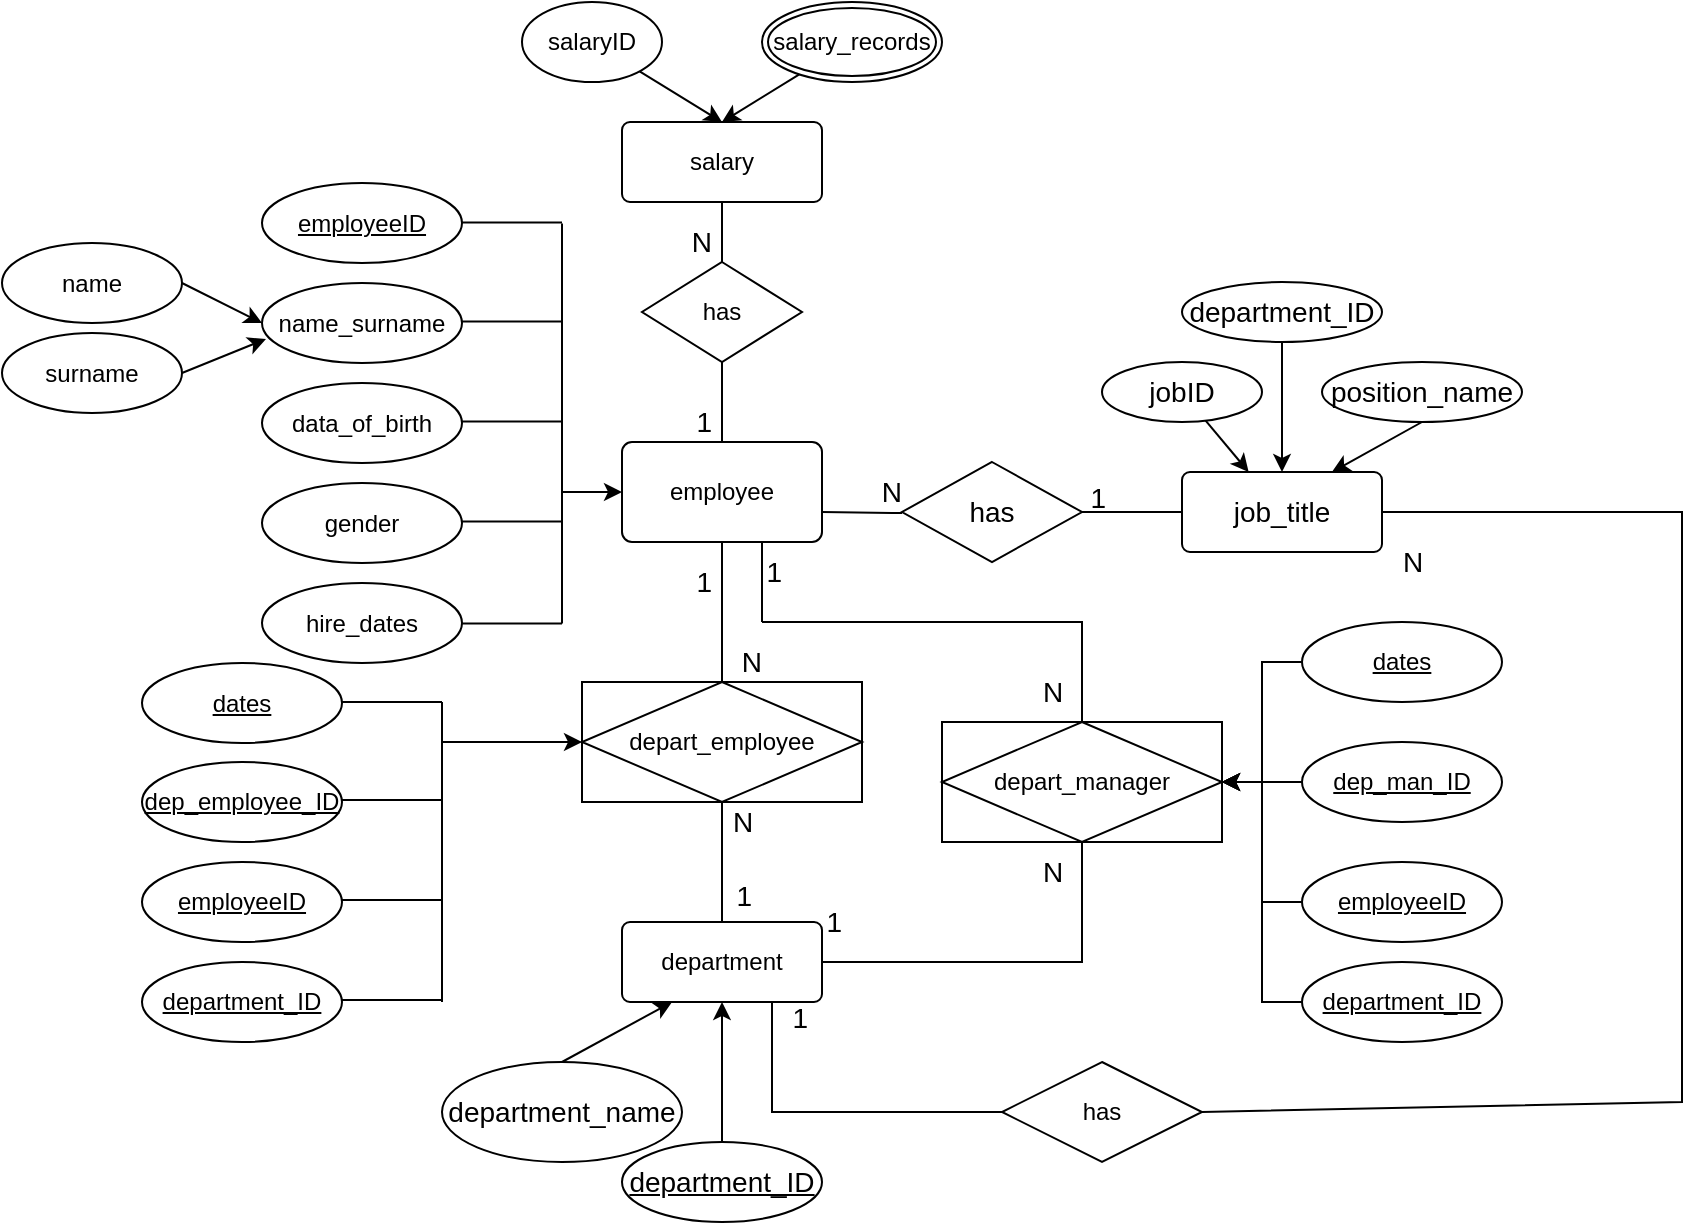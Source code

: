 <mxfile version="20.4.2" type="github">
  <diagram id="H-mRxA0hSMZk5piI1Ffw" name="Page-1">
    <mxGraphModel dx="1773" dy="1767" grid="1" gridSize="10" guides="1" tooltips="1" connect="1" arrows="1" fold="1" page="1" pageScale="1" pageWidth="827" pageHeight="1169" math="0" shadow="0">
      <root>
        <mxCell id="0" />
        <mxCell id="1" parent="0" />
        <mxCell id="INc2y0h4v-s9_u45cCy4-26" style="edgeStyle=none;rounded=0;orthogonalLoop=1;jettySize=auto;html=1;exitX=1;exitY=1;exitDx=0;exitDy=0;" parent="1" edge="1">
          <mxGeometry relative="1" as="geometry">
            <mxPoint x="260" y="160" as="sourcePoint" />
            <mxPoint x="260" y="160" as="targetPoint" />
          </mxGeometry>
        </mxCell>
        <mxCell id="INc2y0h4v-s9_u45cCy4-27" value="department" style="rounded=1;arcSize=10;whiteSpace=wrap;html=1;align=center;" parent="1" vertex="1">
          <mxGeometry x="150" y="330" width="100" height="40" as="geometry" />
        </mxCell>
        <mxCell id="INc2y0h4v-s9_u45cCy4-28" value="employee" style="rounded=1;arcSize=10;whiteSpace=wrap;html=1;align=center;" parent="1" vertex="1">
          <mxGeometry x="150" y="90" width="100" height="50" as="geometry" />
        </mxCell>
        <mxCell id="INc2y0h4v-s9_u45cCy4-30" value="" style="endArrow=none;html=1;rounded=0;exitX=0.5;exitY=0;exitDx=0;exitDy=0;entryX=0.5;entryY=1;entryDx=0;entryDy=0;" parent="1" source="INc2y0h4v-s9_u45cCy4-27" edge="1">
          <mxGeometry relative="1" as="geometry">
            <mxPoint x="330" y="240" as="sourcePoint" />
            <mxPoint x="200" y="270" as="targetPoint" />
          </mxGeometry>
        </mxCell>
        <mxCell id="INc2y0h4v-s9_u45cCy4-34" value="" style="endArrow=none;html=1;rounded=0;fontSize=14;entryX=0.5;entryY=1;entryDx=0;entryDy=0;exitX=0.5;exitY=0;exitDx=0;exitDy=0;" parent="1" target="INc2y0h4v-s9_u45cCy4-28" edge="1">
          <mxGeometry width="50" height="50" relative="1" as="geometry">
            <mxPoint x="200" y="210" as="sourcePoint" />
            <mxPoint x="200" y="170" as="targetPoint" />
          </mxGeometry>
        </mxCell>
        <mxCell id="INc2y0h4v-s9_u45cCy4-35" value="&lt;span style=&quot;font-size: 14px;&quot;&gt;N&lt;/span&gt;" style="resizable=0;html=1;align=right;verticalAlign=bottom;" parent="1" connectable="0" vertex="1">
          <mxGeometry x="220" y="210" as="geometry" />
        </mxCell>
        <mxCell id="INc2y0h4v-s9_u45cCy4-50" value="" style="endArrow=none;html=1;rounded=0;fontSize=14;exitX=1;exitY=0.5;exitDx=0;exitDy=0;entryX=0;entryY=0.5;entryDx=0;entryDy=0;" parent="1" edge="1">
          <mxGeometry width="50" height="50" relative="1" as="geometry">
            <mxPoint x="380" y="125" as="sourcePoint" />
            <mxPoint x="430" y="125" as="targetPoint" />
          </mxGeometry>
        </mxCell>
        <mxCell id="INc2y0h4v-s9_u45cCy4-51" value="" style="endArrow=none;html=1;rounded=0;fontSize=14;exitX=1;exitY=0.5;exitDx=0;exitDy=0;" parent="1" edge="1">
          <mxGeometry width="50" height="50" relative="1" as="geometry">
            <mxPoint x="250" y="125" as="sourcePoint" />
            <mxPoint x="290" y="125.5" as="targetPoint" />
            <Array as="points">
              <mxPoint x="285" y="125.5" />
            </Array>
          </mxGeometry>
        </mxCell>
        <mxCell id="INc2y0h4v-s9_u45cCy4-52" value="&lt;span style=&quot;font-size: 14px;&quot;&gt;1&lt;/span&gt;" style="resizable=0;html=1;align=right;verticalAlign=bottom;" parent="1" connectable="0" vertex="1">
          <mxGeometry x="410" y="135" as="geometry">
            <mxPoint x="-18" y="-7" as="offset" />
          </mxGeometry>
        </mxCell>
        <mxCell id="INc2y0h4v-s9_u45cCy4-53" value="&lt;span style=&quot;font-size: 14px;&quot;&gt;N&lt;/span&gt;" style="resizable=0;html=1;align=right;verticalAlign=bottom;" parent="1" connectable="0" vertex="1">
          <mxGeometry x="290" y="125" as="geometry" />
        </mxCell>
        <mxCell id="INc2y0h4v-s9_u45cCy4-54" value="has" style="shape=rhombus;perimeter=rhombusPerimeter;whiteSpace=wrap;html=1;align=center;fontSize=14;" parent="1" vertex="1">
          <mxGeometry x="290" y="100" width="90" height="50" as="geometry" />
        </mxCell>
        <mxCell id="INc2y0h4v-s9_u45cCy4-55" value="job_title" style="rounded=1;arcSize=10;whiteSpace=wrap;html=1;align=center;fontSize=14;" parent="1" vertex="1">
          <mxGeometry x="430" y="105" width="100" height="40" as="geometry" />
        </mxCell>
        <mxCell id="INc2y0h4v-s9_u45cCy4-59" value="" style="edgeStyle=none;rounded=0;orthogonalLoop=1;jettySize=auto;html=1;fontSize=14;" parent="1" source="INc2y0h4v-s9_u45cCy4-58" target="INc2y0h4v-s9_u45cCy4-55" edge="1">
          <mxGeometry relative="1" as="geometry" />
        </mxCell>
        <mxCell id="INc2y0h4v-s9_u45cCy4-58" value="jobID" style="ellipse;whiteSpace=wrap;html=1;align=center;fontSize=14;" parent="1" vertex="1">
          <mxGeometry x="390" y="50" width="80" height="30" as="geometry" />
        </mxCell>
        <mxCell id="INc2y0h4v-s9_u45cCy4-61" value="N" style="text;html=1;align=center;verticalAlign=middle;resizable=0;points=[];autosize=1;strokeColor=none;fillColor=none;fontSize=14;" parent="1" vertex="1">
          <mxGeometry x="195" y="265" width="30" height="30" as="geometry" />
        </mxCell>
        <mxCell id="INc2y0h4v-s9_u45cCy4-67" style="edgeStyle=none;rounded=0;orthogonalLoop=1;jettySize=auto;html=1;exitX=0.5;exitY=0;exitDx=0;exitDy=0;entryX=0.25;entryY=1;entryDx=0;entryDy=0;fontSize=14;" parent="1" source="INc2y0h4v-s9_u45cCy4-63" target="INc2y0h4v-s9_u45cCy4-27" edge="1">
          <mxGeometry relative="1" as="geometry" />
        </mxCell>
        <mxCell id="INc2y0h4v-s9_u45cCy4-63" value="department_name" style="ellipse;whiteSpace=wrap;html=1;align=center;fontSize=14;" parent="1" vertex="1">
          <mxGeometry x="60" y="400" width="120" height="50" as="geometry" />
        </mxCell>
        <mxCell id="INc2y0h4v-s9_u45cCy4-68" style="edgeStyle=none;rounded=0;orthogonalLoop=1;jettySize=auto;html=1;entryX=0.5;entryY=1;entryDx=0;entryDy=0;fontSize=14;" parent="1" target="INc2y0h4v-s9_u45cCy4-27" edge="1">
          <mxGeometry relative="1" as="geometry">
            <Array as="points">
              <mxPoint x="200" y="400" />
            </Array>
            <mxPoint x="200" y="440" as="sourcePoint" />
          </mxGeometry>
        </mxCell>
        <mxCell id="INc2y0h4v-s9_u45cCy4-64" value="department_ID" style="ellipse;whiteSpace=wrap;html=1;align=center;fontStyle=4;fontSize=14;" parent="1" vertex="1">
          <mxGeometry x="150" y="440" width="100" height="40" as="geometry" />
        </mxCell>
        <mxCell id="INc2y0h4v-s9_u45cCy4-77" value="depart_manager" style="shape=associativeEntity;whiteSpace=wrap;html=1;align=center;fontSize=12;" parent="1" vertex="1">
          <mxGeometry x="310" y="230" width="140" height="60" as="geometry" />
        </mxCell>
        <mxCell id="INc2y0h4v-s9_u45cCy4-78" value="" style="endArrow=none;html=1;rounded=0;fontSize=12;entryX=0.5;entryY=1;entryDx=0;entryDy=0;exitX=1;exitY=0.5;exitDx=0;exitDy=0;" parent="1" target="INc2y0h4v-s9_u45cCy4-77" edge="1" source="INc2y0h4v-s9_u45cCy4-27">
          <mxGeometry relative="1" as="geometry">
            <mxPoint x="250" y="339.5" as="sourcePoint" />
            <mxPoint x="310" y="340" as="targetPoint" />
            <Array as="points">
              <mxPoint x="380" y="350" />
            </Array>
          </mxGeometry>
        </mxCell>
        <mxCell id="INc2y0h4v-s9_u45cCy4-79" value="" style="endArrow=none;html=1;rounded=0;fontSize=12;exitX=0.5;exitY=0;exitDx=0;exitDy=0;" parent="1" source="INc2y0h4v-s9_u45cCy4-77" edge="1">
          <mxGeometry relative="1" as="geometry">
            <mxPoint x="450" y="339.5" as="sourcePoint" />
            <mxPoint x="220" y="180" as="targetPoint" />
            <Array as="points">
              <mxPoint x="380" y="180" />
            </Array>
          </mxGeometry>
        </mxCell>
        <mxCell id="INc2y0h4v-s9_u45cCy4-83" value="N" style="text;html=1;align=center;verticalAlign=middle;resizable=0;points=[];autosize=1;strokeColor=none;fillColor=none;fontSize=14;" parent="1" vertex="1">
          <mxGeometry x="350" y="200" width="30" height="30" as="geometry" />
        </mxCell>
        <mxCell id="INc2y0h4v-s9_u45cCy4-84" value="N" style="text;html=1;align=center;verticalAlign=middle;resizable=0;points=[];autosize=1;strokeColor=none;fillColor=none;fontSize=14;" parent="1" vertex="1">
          <mxGeometry x="350" y="290" width="30" height="30" as="geometry" />
        </mxCell>
        <mxCell id="INc2y0h4v-s9_u45cCy4-85" value="&lt;span style=&quot;font-size: 14px;&quot;&gt;1&lt;/span&gt;" style="resizable=0;html=1;align=right;verticalAlign=bottom;" parent="1" connectable="0" vertex="1">
          <mxGeometry x="230" y="165" as="geometry" />
        </mxCell>
        <mxCell id="INc2y0h4v-s9_u45cCy4-86" value="&lt;span style=&quot;font-size: 14px;&quot;&gt;1&lt;/span&gt;" style="resizable=0;html=1;align=right;verticalAlign=bottom;" parent="1" connectable="0" vertex="1">
          <mxGeometry x="260" y="340" as="geometry" />
        </mxCell>
        <mxCell id="INc2y0h4v-s9_u45cCy4-96" value="" style="endArrow=none;html=1;rounded=0;fontSize=12;" parent="1" edge="1">
          <mxGeometry width="50" height="50" relative="1" as="geometry">
            <mxPoint x="220" y="180" as="sourcePoint" />
            <mxPoint x="220" y="140" as="targetPoint" />
          </mxGeometry>
        </mxCell>
        <mxCell id="INc2y0h4v-s9_u45cCy4-98" style="edgeStyle=none;rounded=0;orthogonalLoop=1;jettySize=auto;html=1;exitX=0;exitY=0.5;exitDx=0;exitDy=0;entryX=1;entryY=0.5;entryDx=0;entryDy=0;fontSize=12;" parent="1" source="INc2y0h4v-s9_u45cCy4-81" target="INc2y0h4v-s9_u45cCy4-77" edge="1">
          <mxGeometry relative="1" as="geometry" />
        </mxCell>
        <mxCell id="INc2y0h4v-s9_u45cCy4-97" style="edgeStyle=none;rounded=0;orthogonalLoop=1;jettySize=auto;html=1;exitX=0;exitY=0.5;exitDx=0;exitDy=0;fontSize=12;entryX=1;entryY=0.5;entryDx=0;entryDy=0;" parent="1" target="INc2y0h4v-s9_u45cCy4-77" edge="1">
          <mxGeometry relative="1" as="geometry">
            <mxPoint x="470" y="260" as="targetPoint" />
            <Array as="points">
              <mxPoint x="470" y="200" />
              <mxPoint x="470" y="260" />
            </Array>
            <mxPoint x="490" y="200" as="sourcePoint" />
          </mxGeometry>
        </mxCell>
        <mxCell id="INc2y0h4v-s9_u45cCy4-100" style="edgeStyle=none;rounded=0;orthogonalLoop=1;jettySize=auto;html=1;exitX=0;exitY=0.5;exitDx=0;exitDy=0;fontSize=12;entryX=1;entryY=0.5;entryDx=0;entryDy=0;" parent="1" source="INc2y0h4v-s9_u45cCy4-99" target="INc2y0h4v-s9_u45cCy4-77" edge="1">
          <mxGeometry relative="1" as="geometry">
            <mxPoint x="470" y="260" as="targetPoint" />
            <Array as="points">
              <mxPoint x="470" y="320" />
              <mxPoint x="470" y="260" />
            </Array>
          </mxGeometry>
        </mxCell>
        <mxCell id="INc2y0h4v-s9_u45cCy4-111" style="edgeStyle=none;rounded=0;orthogonalLoop=1;jettySize=auto;html=1;exitX=0;exitY=0.5;exitDx=0;exitDy=0;entryX=1;entryY=0.5;entryDx=0;entryDy=0;fontSize=12;" parent="1" source="INc2y0h4v-s9_u45cCy4-110" target="INc2y0h4v-s9_u45cCy4-77" edge="1">
          <mxGeometry relative="1" as="geometry">
            <Array as="points">
              <mxPoint x="470" y="370" />
              <mxPoint x="470" y="260" />
            </Array>
          </mxGeometry>
        </mxCell>
        <mxCell id="INc2y0h4v-s9_u45cCy4-115" value="salary" style="whiteSpace=wrap;html=1;rounded=1;arcSize=10;" parent="1" vertex="1">
          <mxGeometry x="150" y="-70" width="100" height="40" as="geometry" />
        </mxCell>
        <mxCell id="INc2y0h4v-s9_u45cCy4-117" value="has" style="shape=rhombus;perimeter=rhombusPerimeter;whiteSpace=wrap;html=1;align=center;fontSize=12;" parent="1" vertex="1">
          <mxGeometry x="160" width="80" height="50" as="geometry" />
        </mxCell>
        <mxCell id="INc2y0h4v-s9_u45cCy4-118" value="" style="endArrow=none;html=1;rounded=0;fontSize=12;exitX=0.5;exitY=0;exitDx=0;exitDy=0;entryX=0.5;entryY=1;entryDx=0;entryDy=0;" parent="1" source="INc2y0h4v-s9_u45cCy4-117" target="INc2y0h4v-s9_u45cCy4-115" edge="1">
          <mxGeometry width="50" height="50" relative="1" as="geometry">
            <mxPoint x="280" y="190" as="sourcePoint" />
            <mxPoint x="330" y="140" as="targetPoint" />
          </mxGeometry>
        </mxCell>
        <mxCell id="INc2y0h4v-s9_u45cCy4-119" value="" style="endArrow=none;html=1;rounded=0;fontSize=12;exitX=0.5;exitY=1;exitDx=0;exitDy=0;entryX=0.5;entryY=0;entryDx=0;entryDy=0;" parent="1" source="INc2y0h4v-s9_u45cCy4-117" edge="1" target="INc2y0h4v-s9_u45cCy4-28">
          <mxGeometry width="50" height="50" relative="1" as="geometry">
            <mxPoint x="210" y="40" as="sourcePoint" />
            <mxPoint x="200" y="110" as="targetPoint" />
            <Array as="points" />
          </mxGeometry>
        </mxCell>
        <mxCell id="INc2y0h4v-s9_u45cCy4-120" value="&lt;span style=&quot;font-size: 14px;&quot;&gt;N&lt;/span&gt;" style="resizable=0;html=1;align=right;verticalAlign=bottom;" parent="1" connectable="0" vertex="1">
          <mxGeometry x="195" as="geometry" />
        </mxCell>
        <mxCell id="INc2y0h4v-s9_u45cCy4-121" value="&lt;span style=&quot;font-size: 14px;&quot;&gt;1&lt;/span&gt;" style="resizable=0;html=1;align=right;verticalAlign=bottom;" parent="1" connectable="0" vertex="1">
          <mxGeometry x="195" y="90" as="geometry" />
        </mxCell>
        <mxCell id="INc2y0h4v-s9_u45cCy4-44" value="" style="endArrow=classic;html=1;rounded=0;fontSize=14;" parent="1" edge="1">
          <mxGeometry width="50" height="50" relative="1" as="geometry">
            <mxPoint x="120" y="115" as="sourcePoint" />
            <mxPoint x="150" y="115" as="targetPoint" />
          </mxGeometry>
        </mxCell>
        <mxCell id="INc2y0h4v-s9_u45cCy4-127" value="" style="edgeStyle=none;rounded=0;orthogonalLoop=1;jettySize=auto;html=1;fontSize=12;entryX=0.5;entryY=0;entryDx=0;entryDy=0;" parent="1" source="INc2y0h4v-s9_u45cCy4-125" target="INc2y0h4v-s9_u45cCy4-115" edge="1">
          <mxGeometry relative="1" as="geometry">
            <mxPoint x="165" y="-70" as="targetPoint" />
          </mxGeometry>
        </mxCell>
        <mxCell id="INc2y0h4v-s9_u45cCy4-125" value="salaryID" style="ellipse;whiteSpace=wrap;html=1;align=center;fontSize=12;" parent="1" vertex="1">
          <mxGeometry x="100" y="-130" width="70" height="40" as="geometry" />
        </mxCell>
        <mxCell id="INc2y0h4v-s9_u45cCy4-129" value="" style="edgeStyle=none;rounded=0;orthogonalLoop=1;jettySize=auto;html=1;fontSize=12;entryX=0.5;entryY=0;entryDx=0;entryDy=0;" parent="1" source="INc2y0h4v-s9_u45cCy4-128" target="INc2y0h4v-s9_u45cCy4-115" edge="1">
          <mxGeometry relative="1" as="geometry" />
        </mxCell>
        <mxCell id="INc2y0h4v-s9_u45cCy4-128" value="salary_records" style="ellipse;shape=doubleEllipse;margin=3;whiteSpace=wrap;html=1;align=center;fontSize=12;" parent="1" vertex="1">
          <mxGeometry x="220" y="-130" width="90" height="40" as="geometry" />
        </mxCell>
        <mxCell id="INc2y0h4v-s9_u45cCy4-131" style="edgeStyle=none;rounded=0;orthogonalLoop=1;jettySize=auto;html=1;exitX=0.5;exitY=1;exitDx=0;exitDy=0;entryX=0.75;entryY=0;entryDx=0;entryDy=0;fontSize=12;" parent="1" source="INc2y0h4v-s9_u45cCy4-130" target="INc2y0h4v-s9_u45cCy4-55" edge="1">
          <mxGeometry relative="1" as="geometry" />
        </mxCell>
        <mxCell id="INc2y0h4v-s9_u45cCy4-130" value="position_name" style="ellipse;whiteSpace=wrap;html=1;align=center;fontSize=14;" parent="1" vertex="1">
          <mxGeometry x="500" y="50" width="100" height="30" as="geometry" />
        </mxCell>
        <mxCell id="INc2y0h4v-s9_u45cCy4-134" style="edgeStyle=none;orthogonalLoop=1;jettySize=auto;html=1;fontSize=12;startArrow=none;startFill=0;endArrow=none;endFill=0;rounded=0;strokeWidth=1;entryX=0.75;entryY=1;entryDx=0;entryDy=0;" parent="1" source="INc2y0h4v-s9_u45cCy4-133" target="INc2y0h4v-s9_u45cCy4-27" edge="1">
          <mxGeometry relative="1" as="geometry">
            <mxPoint x="225" y="380" as="targetPoint" />
            <Array as="points">
              <mxPoint x="225" y="425" />
            </Array>
          </mxGeometry>
        </mxCell>
        <mxCell id="INc2y0h4v-s9_u45cCy4-136" style="edgeStyle=none;rounded=0;orthogonalLoop=1;jettySize=auto;html=1;exitX=1;exitY=0.5;exitDx=0;exitDy=0;entryX=1;entryY=0.5;entryDx=0;entryDy=0;strokeWidth=1;fontSize=12;startArrow=none;startFill=0;endArrow=none;endFill=0;" parent="1" source="INc2y0h4v-s9_u45cCy4-133" target="INc2y0h4v-s9_u45cCy4-55" edge="1">
          <mxGeometry relative="1" as="geometry">
            <Array as="points">
              <mxPoint x="680" y="420" />
              <mxPoint x="680" y="220" />
              <mxPoint x="680" y="125" />
            </Array>
          </mxGeometry>
        </mxCell>
        <mxCell id="INc2y0h4v-s9_u45cCy4-133" value="has" style="shape=rhombus;perimeter=rhombusPerimeter;whiteSpace=wrap;html=1;align=center;fontSize=12;" parent="1" vertex="1">
          <mxGeometry x="340" y="400" width="100" height="50" as="geometry" />
        </mxCell>
        <mxCell id="INc2y0h4v-s9_u45cCy4-135" value="&lt;span style=&quot;font-size: 14px;&quot;&gt;1&lt;/span&gt;" style="resizable=0;html=1;align=right;verticalAlign=bottom;" parent="1" connectable="0" vertex="1">
          <mxGeometry x="270" y="360" as="geometry">
            <mxPoint x="-27" y="28" as="offset" />
          </mxGeometry>
        </mxCell>
        <mxCell id="INc2y0h4v-s9_u45cCy4-137" value="N" style="text;html=1;align=center;verticalAlign=middle;resizable=0;points=[];autosize=1;strokeColor=none;fillColor=none;fontSize=14;" parent="1" vertex="1">
          <mxGeometry x="530" y="135" width="30" height="30" as="geometry" />
        </mxCell>
        <mxCell id="TkorfV8wX35E3V07301R-2" style="edgeStyle=orthogonalEdgeStyle;rounded=0;orthogonalLoop=1;jettySize=auto;html=1;entryX=0.5;entryY=0;entryDx=0;entryDy=0;" parent="1" target="INc2y0h4v-s9_u45cCy4-55" edge="1">
          <mxGeometry relative="1" as="geometry">
            <mxPoint x="480" y="30" as="sourcePoint" />
            <Array as="points">
              <mxPoint x="480" y="100" />
              <mxPoint x="480" y="100" />
            </Array>
          </mxGeometry>
        </mxCell>
        <mxCell id="TkorfV8wX35E3V07301R-1" value="department_ID" style="ellipse;whiteSpace=wrap;html=1;align=center;fontSize=14;" parent="1" vertex="1">
          <mxGeometry x="430" y="10" width="100" height="30" as="geometry" />
        </mxCell>
        <mxCell id="Gw3uom9cc3VTrDz44XLL-1" value="depart_employee" style="shape=associativeEntity;whiteSpace=wrap;html=1;align=center;" vertex="1" parent="1">
          <mxGeometry x="130" y="210" width="140" height="60" as="geometry" />
        </mxCell>
        <mxCell id="Gw3uom9cc3VTrDz44XLL-2" value="&lt;span style=&quot;font-size: 14px;&quot;&gt;1&lt;/span&gt;" style="resizable=0;html=1;align=right;verticalAlign=bottom;" connectable="0" vertex="1" parent="1">
          <mxGeometry x="195" y="170" as="geometry" />
        </mxCell>
        <mxCell id="Gw3uom9cc3VTrDz44XLL-3" value="&lt;span style=&quot;font-size: 14px;&quot;&gt;1&lt;/span&gt;" style="resizable=0;html=1;align=right;verticalAlign=bottom;" connectable="0" vertex="1" parent="1">
          <mxGeometry x="195" y="320" as="geometry">
            <mxPoint x="20" y="7" as="offset" />
          </mxGeometry>
        </mxCell>
        <mxCell id="Gw3uom9cc3VTrDz44XLL-8" value="" style="group" vertex="1" connectable="0" parent="1">
          <mxGeometry x="490" y="180" width="100" height="210" as="geometry" />
        </mxCell>
        <mxCell id="INc2y0h4v-s9_u45cCy4-81" value="dep_man_ID" style="ellipse;whiteSpace=wrap;html=1;align=center;fontStyle=4;fontSize=12;" parent="Gw3uom9cc3VTrDz44XLL-8" vertex="1">
          <mxGeometry y="60" width="100" height="40" as="geometry" />
        </mxCell>
        <mxCell id="INc2y0h4v-s9_u45cCy4-99" value="employeeID" style="ellipse;whiteSpace=wrap;html=1;align=center;fontStyle=4;" parent="Gw3uom9cc3VTrDz44XLL-8" vertex="1">
          <mxGeometry y="120" width="100" height="40" as="geometry" />
        </mxCell>
        <mxCell id="INc2y0h4v-s9_u45cCy4-110" value="department_ID" style="ellipse;whiteSpace=wrap;html=1;align=center;fontStyle=4;" parent="Gw3uom9cc3VTrDz44XLL-8" vertex="1">
          <mxGeometry y="170" width="100" height="40" as="geometry" />
        </mxCell>
        <mxCell id="TkorfV8wX35E3V07301R-3" value="dates" style="ellipse;whiteSpace=wrap;html=1;align=center;fontStyle=4;fontSize=12;" parent="Gw3uom9cc3VTrDz44XLL-8" vertex="1">
          <mxGeometry width="100" height="40" as="geometry" />
        </mxCell>
        <mxCell id="Gw3uom9cc3VTrDz44XLL-16" value="" style="group" vertex="1" connectable="0" parent="1">
          <mxGeometry x="-160" y="-39.5" width="280" height="240" as="geometry" />
        </mxCell>
        <mxCell id="INc2y0h4v-s9_u45cCy4-2" value="employeeID" style="ellipse;whiteSpace=wrap;html=1;align=center;fontStyle=4;" parent="Gw3uom9cc3VTrDz44XLL-16" vertex="1">
          <mxGeometry x="130" width="100" height="40" as="geometry" />
        </mxCell>
        <mxCell id="INc2y0h4v-s9_u45cCy4-5" value="gender" style="ellipse;whiteSpace=wrap;html=1;align=center;" parent="Gw3uom9cc3VTrDz44XLL-16" vertex="1">
          <mxGeometry x="130" y="150" width="100" height="40" as="geometry" />
        </mxCell>
        <mxCell id="INc2y0h4v-s9_u45cCy4-6" value="data_of_birth" style="ellipse;whiteSpace=wrap;html=1;align=center;" parent="Gw3uom9cc3VTrDz44XLL-16" vertex="1">
          <mxGeometry x="130" y="100" width="100" height="40" as="geometry" />
        </mxCell>
        <mxCell id="INc2y0h4v-s9_u45cCy4-7" value="name_surname" style="ellipse;whiteSpace=wrap;html=1;align=center;" parent="Gw3uom9cc3VTrDz44XLL-16" vertex="1">
          <mxGeometry x="130" y="50" width="100" height="40" as="geometry" />
        </mxCell>
        <mxCell id="INc2y0h4v-s9_u45cCy4-108" style="edgeStyle=none;rounded=0;orthogonalLoop=1;jettySize=auto;html=1;exitX=1;exitY=0.5;exitDx=0;exitDy=0;fontSize=12;entryX=0.02;entryY=0.7;entryDx=0;entryDy=0;entryPerimeter=0;" parent="Gw3uom9cc3VTrDz44XLL-16" source="INc2y0h4v-s9_u45cCy4-106" target="INc2y0h4v-s9_u45cCy4-7" edge="1">
          <mxGeometry relative="1" as="geometry">
            <mxPoint x="130" y="70" as="targetPoint" />
          </mxGeometry>
        </mxCell>
        <mxCell id="INc2y0h4v-s9_u45cCy4-106" value="surname" style="ellipse;whiteSpace=wrap;html=1;align=center;fontSize=12;" parent="Gw3uom9cc3VTrDz44XLL-16" vertex="1">
          <mxGeometry y="75" width="90" height="40" as="geometry" />
        </mxCell>
        <mxCell id="INc2y0h4v-s9_u45cCy4-109" value="" style="edgeStyle=none;rounded=0;orthogonalLoop=1;jettySize=auto;html=1;fontSize=12;entryX=0;entryY=0.5;entryDx=0;entryDy=0;exitX=1;exitY=0.5;exitDx=0;exitDy=0;" parent="Gw3uom9cc3VTrDz44XLL-16" source="INc2y0h4v-s9_u45cCy4-107" target="INc2y0h4v-s9_u45cCy4-7" edge="1">
          <mxGeometry relative="1" as="geometry">
            <mxPoint x="130" y="70" as="targetPoint" />
          </mxGeometry>
        </mxCell>
        <mxCell id="INc2y0h4v-s9_u45cCy4-107" value="name" style="ellipse;whiteSpace=wrap;html=1;align=center;fontSize=12;" parent="Gw3uom9cc3VTrDz44XLL-16" vertex="1">
          <mxGeometry y="30" width="90" height="40" as="geometry" />
        </mxCell>
        <mxCell id="INc2y0h4v-s9_u45cCy4-114" value="hire_dates" style="ellipse;whiteSpace=wrap;html=1;align=center;fontSize=12;" parent="Gw3uom9cc3VTrDz44XLL-16" vertex="1">
          <mxGeometry x="130" y="200" width="100" height="40" as="geometry" />
        </mxCell>
        <mxCell id="INc2y0h4v-s9_u45cCy4-124" value="" style="group" parent="Gw3uom9cc3VTrDz44XLL-16" vertex="1" connectable="0">
          <mxGeometry x="230" y="19.75" width="50" height="200.5" as="geometry" />
        </mxCell>
        <mxCell id="INc2y0h4v-s9_u45cCy4-36" value="" style="endArrow=none;html=1;rounded=0;fontSize=14;" parent="INc2y0h4v-s9_u45cCy4-124" edge="1">
          <mxGeometry width="50" height="50" relative="1" as="geometry">
            <mxPoint x="50" y="200.5" as="sourcePoint" />
            <mxPoint x="50" y="0.5" as="targetPoint" />
          </mxGeometry>
        </mxCell>
        <mxCell id="INc2y0h4v-s9_u45cCy4-38" value="" style="endArrow=none;html=1;rounded=0;fontSize=14;" parent="INc2y0h4v-s9_u45cCy4-124" edge="1">
          <mxGeometry width="50" height="50" relative="1" as="geometry">
            <mxPoint as="sourcePoint" />
            <mxPoint x="50" as="targetPoint" />
          </mxGeometry>
        </mxCell>
        <mxCell id="INc2y0h4v-s9_u45cCy4-39" value="" style="endArrow=none;html=1;rounded=0;fontSize=14;" parent="INc2y0h4v-s9_u45cCy4-124" edge="1">
          <mxGeometry width="50" height="50" relative="1" as="geometry">
            <mxPoint y="49.5" as="sourcePoint" />
            <mxPoint x="50" y="49.5" as="targetPoint" />
          </mxGeometry>
        </mxCell>
        <mxCell id="INc2y0h4v-s9_u45cCy4-40" value="" style="endArrow=none;html=1;rounded=0;fontSize=14;" parent="INc2y0h4v-s9_u45cCy4-124" edge="1">
          <mxGeometry width="50" height="50" relative="1" as="geometry">
            <mxPoint y="99.5" as="sourcePoint" />
            <mxPoint x="50" y="99.5" as="targetPoint" />
          </mxGeometry>
        </mxCell>
        <mxCell id="INc2y0h4v-s9_u45cCy4-41" value="" style="endArrow=none;html=1;rounded=0;fontSize=14;" parent="INc2y0h4v-s9_u45cCy4-124" edge="1">
          <mxGeometry width="50" height="50" relative="1" as="geometry">
            <mxPoint y="149.5" as="sourcePoint" />
            <mxPoint x="50" y="149.5" as="targetPoint" />
          </mxGeometry>
        </mxCell>
        <mxCell id="INc2y0h4v-s9_u45cCy4-43" value="" style="endArrow=none;html=1;rounded=0;fontSize=14;" parent="INc2y0h4v-s9_u45cCy4-124" edge="1">
          <mxGeometry width="50" height="50" relative="1" as="geometry">
            <mxPoint y="200.5" as="sourcePoint" />
            <mxPoint x="50" y="200.5" as="targetPoint" />
          </mxGeometry>
        </mxCell>
        <mxCell id="Gw3uom9cc3VTrDz44XLL-24" value="" style="group" vertex="1" connectable="0" parent="1">
          <mxGeometry x="-90" y="200.5" width="150" height="189.5" as="geometry" />
        </mxCell>
        <mxCell id="Gw3uom9cc3VTrDz44XLL-10" value="dep_employee_ID" style="ellipse;whiteSpace=wrap;html=1;align=center;fontStyle=4;fontSize=12;" vertex="1" parent="Gw3uom9cc3VTrDz44XLL-24">
          <mxGeometry y="49.5" width="100" height="40" as="geometry" />
        </mxCell>
        <mxCell id="Gw3uom9cc3VTrDz44XLL-11" value="employeeID" style="ellipse;whiteSpace=wrap;html=1;align=center;fontStyle=4;" vertex="1" parent="Gw3uom9cc3VTrDz44XLL-24">
          <mxGeometry y="99.5" width="100" height="40" as="geometry" />
        </mxCell>
        <mxCell id="Gw3uom9cc3VTrDz44XLL-12" value="department_ID" style="ellipse;whiteSpace=wrap;html=1;align=center;fontStyle=4;" vertex="1" parent="Gw3uom9cc3VTrDz44XLL-24">
          <mxGeometry y="149.5" width="100" height="40" as="geometry" />
        </mxCell>
        <mxCell id="Gw3uom9cc3VTrDz44XLL-13" value="dates" style="ellipse;whiteSpace=wrap;html=1;align=center;fontStyle=4;fontSize=12;" vertex="1" parent="Gw3uom9cc3VTrDz44XLL-24">
          <mxGeometry width="100" height="40" as="geometry" />
        </mxCell>
        <mxCell id="Gw3uom9cc3VTrDz44XLL-18" value="" style="endArrow=none;html=1;rounded=0;fontSize=14;" edge="1" parent="Gw3uom9cc3VTrDz44XLL-24">
          <mxGeometry width="50" height="50" relative="1" as="geometry">
            <mxPoint x="150" y="169.5" as="sourcePoint" />
            <mxPoint x="150" y="19.5" as="targetPoint" />
          </mxGeometry>
        </mxCell>
        <mxCell id="Gw3uom9cc3VTrDz44XLL-19" value="" style="endArrow=none;html=1;rounded=0;fontSize=14;" edge="1" parent="Gw3uom9cc3VTrDz44XLL-24">
          <mxGeometry width="50" height="50" relative="1" as="geometry">
            <mxPoint x="100" y="19.5" as="sourcePoint" />
            <mxPoint x="150" y="19.5" as="targetPoint" />
          </mxGeometry>
        </mxCell>
        <mxCell id="Gw3uom9cc3VTrDz44XLL-20" value="" style="endArrow=none;html=1;rounded=0;fontSize=14;" edge="1" parent="Gw3uom9cc3VTrDz44XLL-24">
          <mxGeometry width="50" height="50" relative="1" as="geometry">
            <mxPoint x="100" y="68.5" as="sourcePoint" />
            <mxPoint x="150" y="68.5" as="targetPoint" />
          </mxGeometry>
        </mxCell>
        <mxCell id="Gw3uom9cc3VTrDz44XLL-21" value="" style="endArrow=none;html=1;rounded=0;fontSize=14;" edge="1" parent="Gw3uom9cc3VTrDz44XLL-24">
          <mxGeometry width="50" height="50" relative="1" as="geometry">
            <mxPoint x="100" y="118.5" as="sourcePoint" />
            <mxPoint x="150" y="118.5" as="targetPoint" />
          </mxGeometry>
        </mxCell>
        <mxCell id="Gw3uom9cc3VTrDz44XLL-22" value="" style="endArrow=none;html=1;rounded=0;fontSize=14;" edge="1" parent="Gw3uom9cc3VTrDz44XLL-24">
          <mxGeometry width="50" height="50" relative="1" as="geometry">
            <mxPoint x="100" y="168.5" as="sourcePoint" />
            <mxPoint x="150" y="168.5" as="targetPoint" />
          </mxGeometry>
        </mxCell>
        <mxCell id="Gw3uom9cc3VTrDz44XLL-26" value="" style="endArrow=classic;html=1;rounded=0;fontSize=14;entryX=0;entryY=0.5;entryDx=0;entryDy=0;" edge="1" parent="1" target="Gw3uom9cc3VTrDz44XLL-1">
          <mxGeometry width="50" height="50" relative="1" as="geometry">
            <mxPoint x="60" y="240" as="sourcePoint" />
            <mxPoint x="160" y="125.5" as="targetPoint" />
          </mxGeometry>
        </mxCell>
      </root>
    </mxGraphModel>
  </diagram>
</mxfile>
